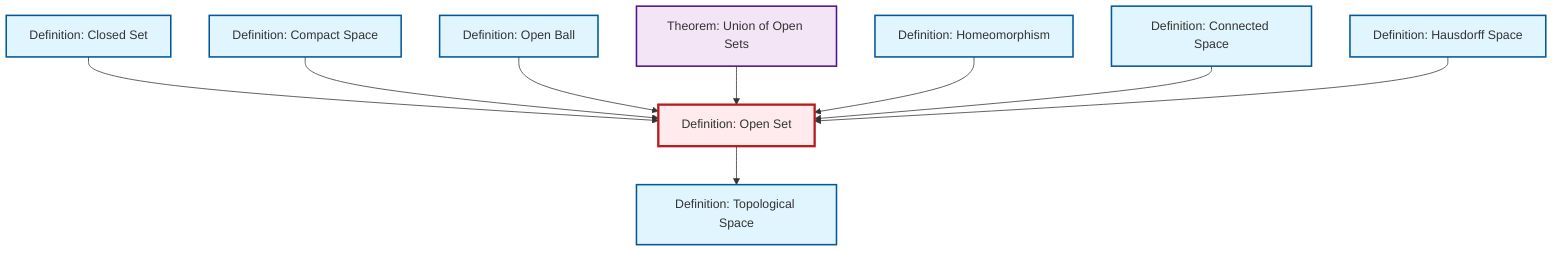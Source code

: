 graph TD
    classDef definition fill:#e1f5fe,stroke:#01579b,stroke-width:2px
    classDef theorem fill:#f3e5f5,stroke:#4a148c,stroke-width:2px
    classDef axiom fill:#fff3e0,stroke:#e65100,stroke-width:2px
    classDef example fill:#e8f5e9,stroke:#1b5e20,stroke-width:2px
    classDef current fill:#ffebee,stroke:#b71c1c,stroke-width:3px
    def-open-set["Definition: Open Set"]:::definition
    def-closed-set["Definition: Closed Set"]:::definition
    def-connected["Definition: Connected Space"]:::definition
    def-hausdorff["Definition: Hausdorff Space"]:::definition
    thm-union-open-sets["Theorem: Union of Open Sets"]:::theorem
    def-compact["Definition: Compact Space"]:::definition
    def-homeomorphism["Definition: Homeomorphism"]:::definition
    def-open-ball["Definition: Open Ball"]:::definition
    def-topological-space["Definition: Topological Space"]:::definition
    def-open-set --> def-topological-space
    def-closed-set --> def-open-set
    def-compact --> def-open-set
    def-open-ball --> def-open-set
    thm-union-open-sets --> def-open-set
    def-homeomorphism --> def-open-set
    def-connected --> def-open-set
    def-hausdorff --> def-open-set
    class def-open-set current